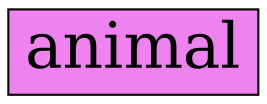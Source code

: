digraph{
nodesep = 2;
splines = "ortho";
node [ shape=record, style = rounded, fontsize = 30];
cell_0 [label = "animal"
 style = filled
 fillcolor = violet ]
}